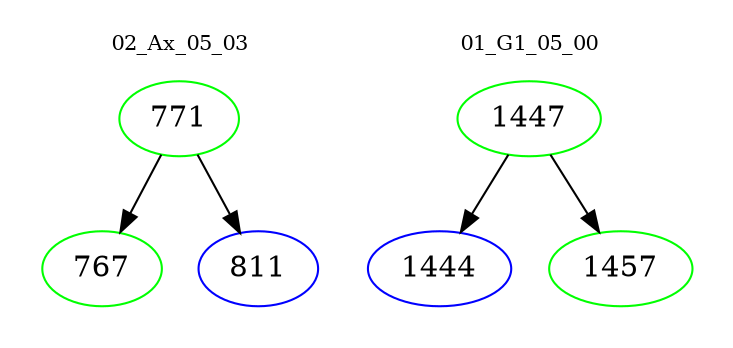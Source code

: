 digraph{
subgraph cluster_0 {
color = white
label = "02_Ax_05_03";
fontsize=10;
T0_771 [label="771", color="green"]
T0_771 -> T0_767 [color="black"]
T0_767 [label="767", color="green"]
T0_771 -> T0_811 [color="black"]
T0_811 [label="811", color="blue"]
}
subgraph cluster_1 {
color = white
label = "01_G1_05_00";
fontsize=10;
T1_1447 [label="1447", color="green"]
T1_1447 -> T1_1444 [color="black"]
T1_1444 [label="1444", color="blue"]
T1_1447 -> T1_1457 [color="black"]
T1_1457 [label="1457", color="green"]
}
}
